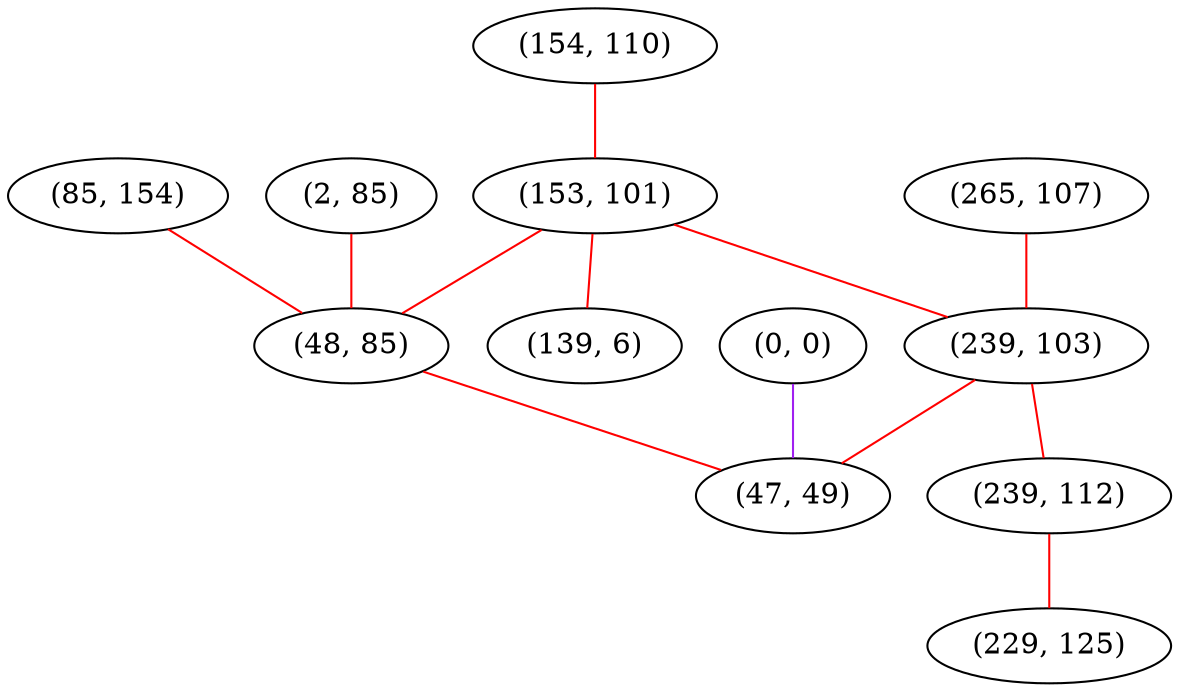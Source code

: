 graph "" {
"(154, 110)";
"(85, 154)";
"(153, 101)";
"(2, 85)";
"(0, 0)";
"(265, 107)";
"(48, 85)";
"(239, 103)";
"(239, 112)";
"(229, 125)";
"(139, 6)";
"(47, 49)";
"(154, 110)" -- "(153, 101)"  [color=red, key=0, weight=1];
"(85, 154)" -- "(48, 85)"  [color=red, key=0, weight=1];
"(153, 101)" -- "(48, 85)"  [color=red, key=0, weight=1];
"(153, 101)" -- "(239, 103)"  [color=red, key=0, weight=1];
"(153, 101)" -- "(139, 6)"  [color=red, key=0, weight=1];
"(2, 85)" -- "(48, 85)"  [color=red, key=0, weight=1];
"(0, 0)" -- "(47, 49)"  [color=purple, key=0, weight=4];
"(265, 107)" -- "(239, 103)"  [color=red, key=0, weight=1];
"(48, 85)" -- "(47, 49)"  [color=red, key=0, weight=1];
"(239, 103)" -- "(239, 112)"  [color=red, key=0, weight=1];
"(239, 103)" -- "(47, 49)"  [color=red, key=0, weight=1];
"(239, 112)" -- "(229, 125)"  [color=red, key=0, weight=1];
}
